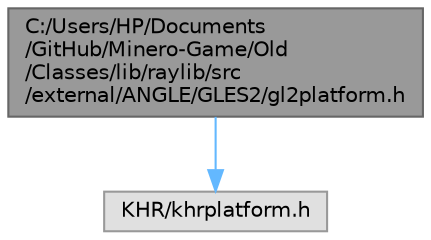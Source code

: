 digraph "C:/Users/HP/Documents/GitHub/Minero-Game/Old/Classes/lib/raylib/src/external/ANGLE/GLES2/gl2platform.h"
{
 // LATEX_PDF_SIZE
  bgcolor="transparent";
  edge [fontname=Helvetica,fontsize=10,labelfontname=Helvetica,labelfontsize=10];
  node [fontname=Helvetica,fontsize=10,shape=box,height=0.2,width=0.4];
  Node1 [id="Node000001",label="C:/Users/HP/Documents\l/GitHub/Minero-Game/Old\l/Classes/lib/raylib/src\l/external/ANGLE/GLES2/gl2platform.h",height=0.2,width=0.4,color="gray40", fillcolor="grey60", style="filled", fontcolor="black",tooltip=" "];
  Node1 -> Node2 [id="edge1_Node000001_Node000002",color="steelblue1",style="solid",tooltip=" "];
  Node2 [id="Node000002",label="KHR/khrplatform.h",height=0.2,width=0.4,color="grey60", fillcolor="#E0E0E0", style="filled",tooltip=" "];
}

